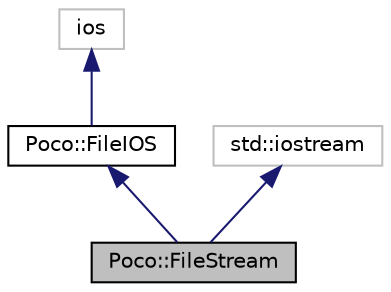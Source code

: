 digraph "Poco::FileStream"
{
 // LATEX_PDF_SIZE
  edge [fontname="Helvetica",fontsize="10",labelfontname="Helvetica",labelfontsize="10"];
  node [fontname="Helvetica",fontsize="10",shape=record];
  Node1 [label="Poco::FileStream",height=0.2,width=0.4,color="black", fillcolor="grey75", style="filled", fontcolor="black",tooltip=" "];
  Node2 -> Node1 [dir="back",color="midnightblue",fontsize="10",style="solid",fontname="Helvetica"];
  Node2 [label="Poco::FileIOS",height=0.2,width=0.4,color="black", fillcolor="white", style="filled",URL="$classPoco_1_1FileIOS.html",tooltip=" "];
  Node3 -> Node2 [dir="back",color="midnightblue",fontsize="10",style="solid",fontname="Helvetica"];
  Node3 [label="ios",height=0.2,width=0.4,color="grey75", fillcolor="white", style="filled",tooltip=" "];
  Node4 -> Node1 [dir="back",color="midnightblue",fontsize="10",style="solid",fontname="Helvetica"];
  Node4 [label="std::iostream",height=0.2,width=0.4,color="grey75", fillcolor="white", style="filled",tooltip=" "];
}
